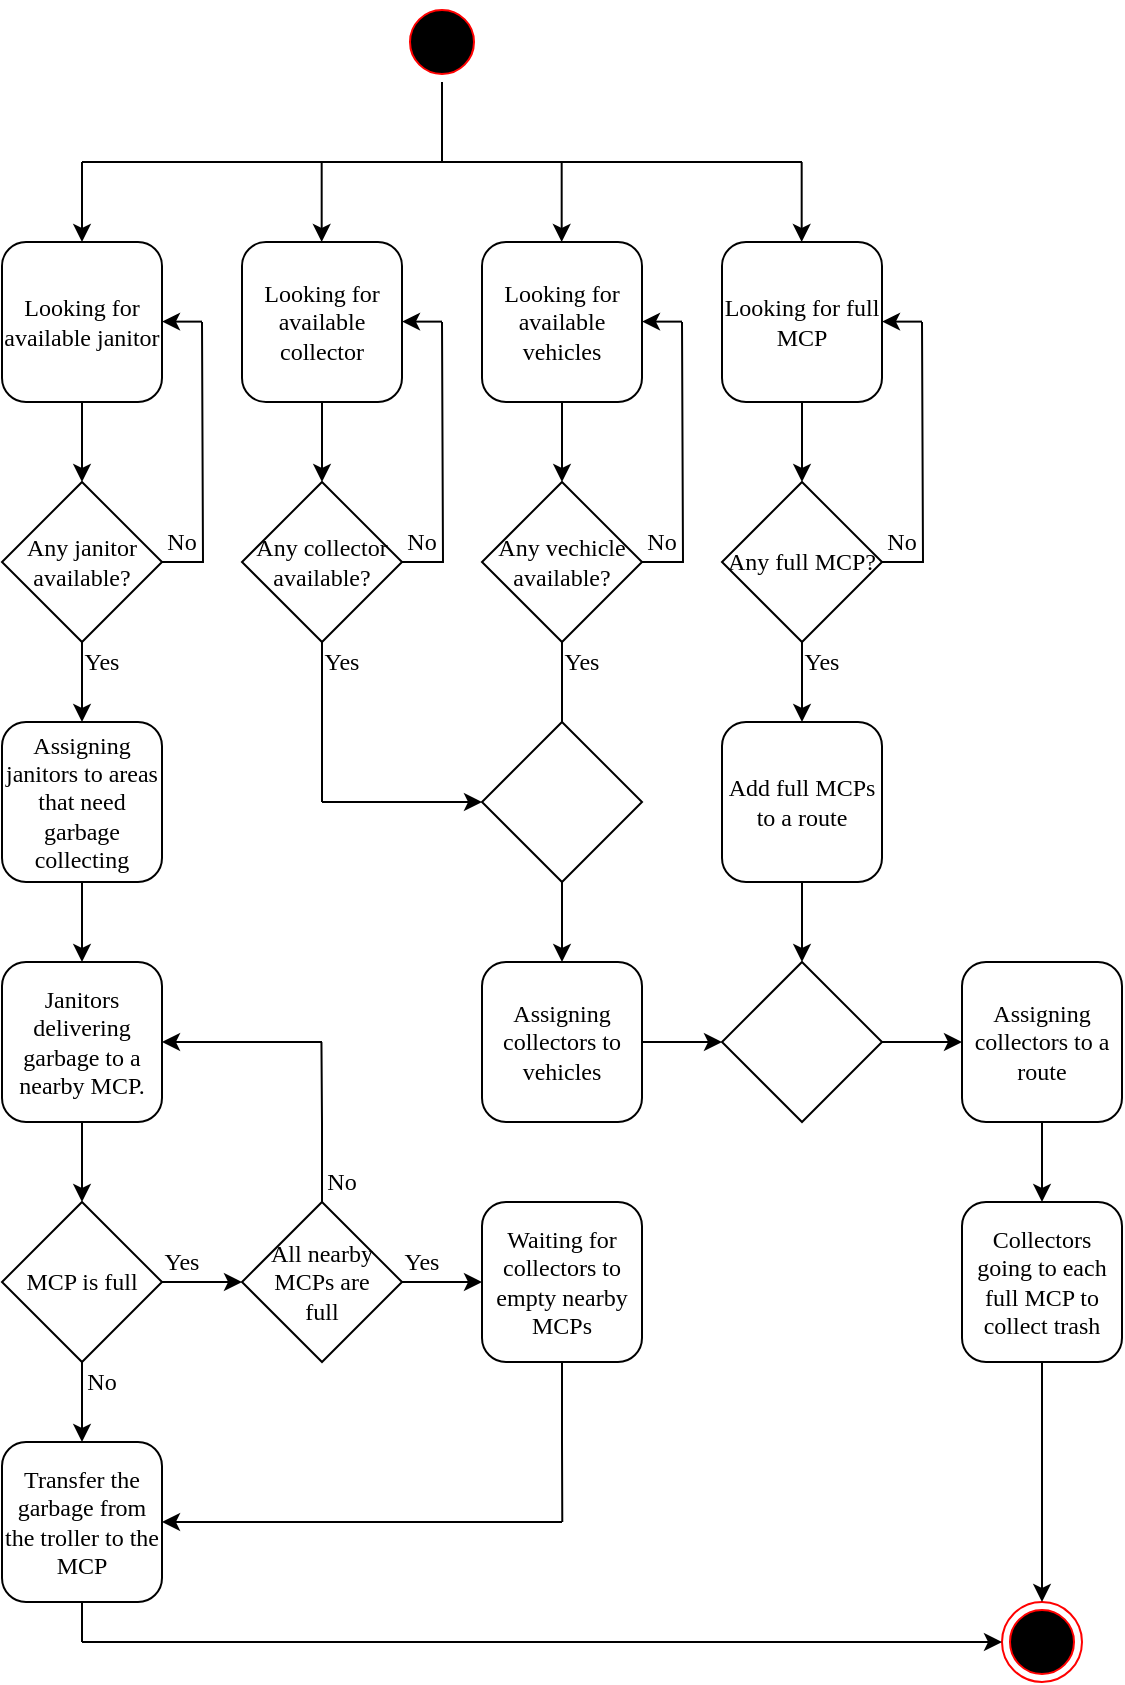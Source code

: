 <mxfile version="20.3.2" type="google"><diagram id="kgpKYQtTHZ0yAKxKKP6v" name="Page-1"><mxGraphModel grid="1" page="1" gridSize="10" guides="1" tooltips="1" connect="1" arrows="1" fold="1" pageScale="1" pageWidth="850" pageHeight="1100" math="0" shadow="0"><root><mxCell id="0"/><mxCell id="1" parent="0"/><mxCell id="Q3tZbA9xrpMm9vOw23uM-93" style="edgeStyle=orthogonalEdgeStyle;rounded=0;orthogonalLoop=1;jettySize=auto;html=1;exitX=0.5;exitY=1;exitDx=0;exitDy=0;fontFamily=Times New Roman;fontSize=12;endArrow=none;endFill=0;" edge="1" parent="1" source="Q3tZbA9xrpMm9vOw23uM-4"><mxGeometry relative="1" as="geometry"><mxPoint x="260" y="120" as="targetPoint"/></mxGeometry></mxCell><mxCell id="Q3tZbA9xrpMm9vOw23uM-4" value="" style="ellipse;html=1;shape=startState;fillColor=#000000;strokeColor=#ff0000;" vertex="1" parent="1"><mxGeometry x="240" y="40" width="40" height="40" as="geometry"/></mxCell><mxCell id="Q3tZbA9xrpMm9vOw23uM-6" value="" style="ellipse;html=1;shape=endState;fillColor=#000000;strokeColor=#ff0000;" vertex="1" parent="1"><mxGeometry x="540" y="840" width="40" height="40" as="geometry"/></mxCell><mxCell id="Q3tZbA9xrpMm9vOw23uM-31" style="edgeStyle=orthogonalEdgeStyle;rounded=0;orthogonalLoop=1;jettySize=auto;html=1;exitX=0.5;exitY=1;exitDx=0;exitDy=0;entryX=0.5;entryY=0;entryDx=0;entryDy=0;fontFamily=Times New Roman;fontSize=12;endArrow=classic;endFill=1;" edge="1" parent="1" source="Q3tZbA9xrpMm9vOw23uM-16" target="Q3tZbA9xrpMm9vOw23uM-22"><mxGeometry relative="1" as="geometry"/></mxCell><mxCell id="Q3tZbA9xrpMm9vOw23uM-16" value="Looking for available janitor" style="rounded=1;whiteSpace=wrap;html=1;fontFamily=Times New Roman;fontSize=12;" vertex="1" parent="1"><mxGeometry x="40" y="160" width="80" height="80" as="geometry"/></mxCell><mxCell id="Q3tZbA9xrpMm9vOw23uM-32" style="edgeStyle=orthogonalEdgeStyle;rounded=0;orthogonalLoop=1;jettySize=auto;html=1;entryX=0.5;entryY=0;entryDx=0;entryDy=0;fontFamily=Times New Roman;fontSize=12;endArrow=classic;endFill=1;" edge="1" parent="1" source="Q3tZbA9xrpMm9vOw23uM-17" target="Q3tZbA9xrpMm9vOw23uM-23"><mxGeometry relative="1" as="geometry"/></mxCell><mxCell id="Q3tZbA9xrpMm9vOw23uM-17" value="Looking for available collector" style="rounded=1;whiteSpace=wrap;html=1;fontFamily=Times New Roman;fontSize=12;" vertex="1" parent="1"><mxGeometry x="160" y="160" width="80" height="80" as="geometry"/></mxCell><mxCell id="Q3tZbA9xrpMm9vOw23uM-33" style="edgeStyle=orthogonalEdgeStyle;rounded=0;orthogonalLoop=1;jettySize=auto;html=1;exitX=0.5;exitY=1;exitDx=0;exitDy=0;entryX=0.5;entryY=0;entryDx=0;entryDy=0;fontFamily=Times New Roman;fontSize=12;endArrow=classic;endFill=1;" edge="1" parent="1" source="Q3tZbA9xrpMm9vOw23uM-18" target="Q3tZbA9xrpMm9vOw23uM-24"><mxGeometry relative="1" as="geometry"/></mxCell><mxCell id="Q3tZbA9xrpMm9vOw23uM-18" value="Looking for available vehicles" style="rounded=1;whiteSpace=wrap;html=1;fontFamily=Times New Roman;fontSize=12;" vertex="1" parent="1"><mxGeometry x="280" y="160" width="80" height="80" as="geometry"/></mxCell><mxCell id="Q3tZbA9xrpMm9vOw23uM-19" value="" style="endArrow=classic;html=1;rounded=0;fontFamily=Times New Roman;fontSize=12;entryX=0.5;entryY=0;entryDx=0;entryDy=0;" edge="1" parent="1" target="Q3tZbA9xrpMm9vOw23uM-16"><mxGeometry width="50" height="50" relative="1" as="geometry"><mxPoint x="80" y="120" as="sourcePoint"/><mxPoint x="200" y="120" as="targetPoint"/></mxGeometry></mxCell><mxCell id="Q3tZbA9xrpMm9vOw23uM-20" value="" style="endArrow=classic;html=1;rounded=0;fontFamily=Times New Roman;fontSize=12;entryX=0.5;entryY=0;entryDx=0;entryDy=0;" edge="1" parent="1"><mxGeometry width="50" height="50" relative="1" as="geometry"><mxPoint x="199.84" y="120" as="sourcePoint"/><mxPoint x="199.84" y="160.0" as="targetPoint"/></mxGeometry></mxCell><mxCell id="Q3tZbA9xrpMm9vOw23uM-21" value="" style="endArrow=classic;html=1;rounded=0;fontFamily=Times New Roman;fontSize=12;entryX=0.5;entryY=0;entryDx=0;entryDy=0;" edge="1" parent="1"><mxGeometry width="50" height="50" relative="1" as="geometry"><mxPoint x="319.84" y="120" as="sourcePoint"/><mxPoint x="319.84" y="160.0" as="targetPoint"/></mxGeometry></mxCell><mxCell id="Q3tZbA9xrpMm9vOw23uM-25" style="edgeStyle=orthogonalEdgeStyle;rounded=0;orthogonalLoop=1;jettySize=auto;html=1;exitX=1;exitY=0.5;exitDx=0;exitDy=0;fontFamily=Times New Roman;fontSize=12;endArrow=none;endFill=0;" edge="1" parent="1" source="Q3tZbA9xrpMm9vOw23uM-22"><mxGeometry relative="1" as="geometry"><mxPoint x="140" y="200" as="targetPoint"/></mxGeometry></mxCell><mxCell id="Q3tZbA9xrpMm9vOw23uM-47" style="edgeStyle=orthogonalEdgeStyle;rounded=0;orthogonalLoop=1;jettySize=auto;html=1;exitX=0.5;exitY=1;exitDx=0;exitDy=0;entryX=0.5;entryY=0;entryDx=0;entryDy=0;fontFamily=Times New Roman;fontSize=12;endArrow=classic;endFill=1;" edge="1" parent="1" source="Q3tZbA9xrpMm9vOw23uM-22" target="Q3tZbA9xrpMm9vOw23uM-46"><mxGeometry relative="1" as="geometry"/></mxCell><mxCell id="Q3tZbA9xrpMm9vOw23uM-22" value="Any janitor &lt;br&gt;available?" style="rhombus;whiteSpace=wrap;html=1;fontFamily=Times New Roman;fontSize=12;" vertex="1" parent="1"><mxGeometry x="40" y="280" width="80" height="80" as="geometry"/></mxCell><mxCell id="Q3tZbA9xrpMm9vOw23uM-26" style="edgeStyle=orthogonalEdgeStyle;rounded=0;orthogonalLoop=1;jettySize=auto;html=1;exitX=1;exitY=0.5;exitDx=0;exitDy=0;fontFamily=Times New Roman;fontSize=12;endArrow=none;endFill=0;" edge="1" parent="1" source="Q3tZbA9xrpMm9vOw23uM-23"><mxGeometry relative="1" as="geometry"><mxPoint x="260" y="200" as="targetPoint"/></mxGeometry></mxCell><mxCell id="Q3tZbA9xrpMm9vOw23uM-99" style="edgeStyle=orthogonalEdgeStyle;rounded=0;orthogonalLoop=1;jettySize=auto;html=1;exitX=0.5;exitY=1;exitDx=0;exitDy=0;fontFamily=Times New Roman;fontSize=12;endArrow=none;endFill=0;" edge="1" parent="1" source="Q3tZbA9xrpMm9vOw23uM-23"><mxGeometry relative="1" as="geometry"><mxPoint x="200" y="440" as="targetPoint"/></mxGeometry></mxCell><mxCell id="Q3tZbA9xrpMm9vOw23uM-23" value="Any collector available?" style="rhombus;whiteSpace=wrap;html=1;fontFamily=Times New Roman;fontSize=12;" vertex="1" parent="1"><mxGeometry x="160" y="280" width="80" height="80" as="geometry"/></mxCell><mxCell id="Q3tZbA9xrpMm9vOw23uM-27" style="edgeStyle=orthogonalEdgeStyle;rounded=0;orthogonalLoop=1;jettySize=auto;html=1;exitX=1;exitY=0.5;exitDx=0;exitDy=0;fontFamily=Times New Roman;fontSize=12;endArrow=none;endFill=0;" edge="1" parent="1" source="Q3tZbA9xrpMm9vOw23uM-24"><mxGeometry relative="1" as="geometry"><mxPoint x="380" y="200" as="targetPoint"/></mxGeometry></mxCell><mxCell id="Q3tZbA9xrpMm9vOw23uM-40" style="edgeStyle=orthogonalEdgeStyle;rounded=0;orthogonalLoop=1;jettySize=auto;html=1;exitX=0.5;exitY=1;exitDx=0;exitDy=0;fontFamily=Times New Roman;fontSize=12;endArrow=none;endFill=0;" edge="1" parent="1" source="Q3tZbA9xrpMm9vOw23uM-24"><mxGeometry relative="1" as="geometry"><mxPoint x="320.222" y="440" as="targetPoint"/></mxGeometry></mxCell><mxCell id="Q3tZbA9xrpMm9vOw23uM-24" value="Any vechicle &lt;br&gt;available?" style="rhombus;whiteSpace=wrap;html=1;fontFamily=Times New Roman;fontSize=12;" vertex="1" parent="1"><mxGeometry x="280" y="280" width="80" height="80" as="geometry"/></mxCell><mxCell id="Q3tZbA9xrpMm9vOw23uM-28" value="" style="endArrow=classic;html=1;rounded=0;fontFamily=Times New Roman;fontSize=12;" edge="1" parent="1"><mxGeometry width="50" height="50" relative="1" as="geometry"><mxPoint x="140" y="199.81" as="sourcePoint"/><mxPoint x="120" y="199.81" as="targetPoint"/></mxGeometry></mxCell><mxCell id="Q3tZbA9xrpMm9vOw23uM-29" value="" style="endArrow=classic;html=1;rounded=0;fontFamily=Times New Roman;fontSize=12;" edge="1" parent="1"><mxGeometry width="50" height="50" relative="1" as="geometry"><mxPoint x="260" y="199.81" as="sourcePoint"/><mxPoint x="240" y="199.81" as="targetPoint"/></mxGeometry></mxCell><mxCell id="Q3tZbA9xrpMm9vOw23uM-30" value="" style="endArrow=classic;html=1;rounded=0;fontFamily=Times New Roman;fontSize=12;" edge="1" parent="1"><mxGeometry width="50" height="50" relative="1" as="geometry"><mxPoint x="380" y="199.81" as="sourcePoint"/><mxPoint x="360" y="199.81" as="targetPoint"/></mxGeometry></mxCell><mxCell id="Q3tZbA9xrpMm9vOw23uM-34" value="No" style="text;html=1;strokeColor=none;fillColor=none;align=center;verticalAlign=middle;whiteSpace=wrap;rounded=0;fontFamily=Times New Roman;fontSize=12;" vertex="1" parent="1"><mxGeometry x="120" y="300" width="20" height="20" as="geometry"/></mxCell><mxCell id="Q3tZbA9xrpMm9vOw23uM-36" value="No" style="text;html=1;strokeColor=none;fillColor=none;align=center;verticalAlign=middle;whiteSpace=wrap;rounded=0;fontFamily=Times New Roman;fontSize=12;" vertex="1" parent="1"><mxGeometry x="240" y="300" width="20" height="20" as="geometry"/></mxCell><mxCell id="Q3tZbA9xrpMm9vOw23uM-37" value="No" style="text;html=1;strokeColor=none;fillColor=none;align=center;verticalAlign=middle;whiteSpace=wrap;rounded=0;fontFamily=Times New Roman;fontSize=12;" vertex="1" parent="1"><mxGeometry x="360" y="300" width="20" height="20" as="geometry"/></mxCell><mxCell id="Q3tZbA9xrpMm9vOw23uM-43" style="edgeStyle=orthogonalEdgeStyle;rounded=0;orthogonalLoop=1;jettySize=auto;html=1;exitX=0.5;exitY=1;exitDx=0;exitDy=0;entryX=0.5;entryY=0;entryDx=0;entryDy=0;fontFamily=Times New Roman;fontSize=12;endArrow=classic;endFill=1;" edge="1" parent="1" source="Q3tZbA9xrpMm9vOw23uM-38" target="Q3tZbA9xrpMm9vOw23uM-42"><mxGeometry relative="1" as="geometry"/></mxCell><mxCell id="Q3tZbA9xrpMm9vOw23uM-38" value="" style="rhombus;whiteSpace=wrap;html=1;fontFamily=Times New Roman;fontSize=12;" vertex="1" parent="1"><mxGeometry x="280" y="400" width="80" height="80" as="geometry"/></mxCell><mxCell id="Q3tZbA9xrpMm9vOw23uM-87" style="edgeStyle=orthogonalEdgeStyle;rounded=0;orthogonalLoop=1;jettySize=auto;html=1;exitX=1;exitY=0.5;exitDx=0;exitDy=0;entryX=0;entryY=0.5;entryDx=0;entryDy=0;fontFamily=Times New Roman;fontSize=12;endArrow=classic;endFill=1;" edge="1" parent="1" source="Q3tZbA9xrpMm9vOw23uM-42" target="Q3tZbA9xrpMm9vOw23uM-86"><mxGeometry relative="1" as="geometry"/></mxCell><mxCell id="Q3tZbA9xrpMm9vOw23uM-42" value="Assigning collectors to vehicles" style="rounded=1;whiteSpace=wrap;html=1;fontFamily=Times New Roman;fontSize=12;" vertex="1" parent="1"><mxGeometry x="280" y="520" width="80" height="80" as="geometry"/></mxCell><mxCell id="Q3tZbA9xrpMm9vOw23uM-44" value="Yes" style="text;html=1;strokeColor=none;fillColor=none;align=center;verticalAlign=middle;whiteSpace=wrap;rounded=0;fontFamily=Times New Roman;fontSize=12;" vertex="1" parent="1"><mxGeometry x="200" y="360" width="20" height="20" as="geometry"/></mxCell><mxCell id="Q3tZbA9xrpMm9vOw23uM-45" value="Yes" style="text;html=1;strokeColor=none;fillColor=none;align=center;verticalAlign=middle;whiteSpace=wrap;rounded=0;fontFamily=Times New Roman;fontSize=12;" vertex="1" parent="1"><mxGeometry x="320" y="360" width="20" height="20" as="geometry"/></mxCell><mxCell id="Q3tZbA9xrpMm9vOw23uM-57" style="edgeStyle=orthogonalEdgeStyle;rounded=0;orthogonalLoop=1;jettySize=auto;html=1;fontFamily=Times New Roman;fontSize=12;endArrow=classic;endFill=1;" edge="1" parent="1" source="Q3tZbA9xrpMm9vOw23uM-46" target="Q3tZbA9xrpMm9vOw23uM-50"><mxGeometry relative="1" as="geometry"/></mxCell><mxCell id="Q3tZbA9xrpMm9vOw23uM-46" value="Assigning janitors to areas that need garbage collecting" style="rounded=1;whiteSpace=wrap;html=1;fontFamily=Times New Roman;fontSize=12;" vertex="1" parent="1"><mxGeometry x="40" y="400" width="80" height="80" as="geometry"/></mxCell><mxCell id="Q3tZbA9xrpMm9vOw23uM-48" value="Yes" style="text;html=1;strokeColor=none;fillColor=none;align=center;verticalAlign=middle;whiteSpace=wrap;rounded=0;fontFamily=Times New Roman;fontSize=12;" vertex="1" parent="1"><mxGeometry x="80" y="360" width="20" height="20" as="geometry"/></mxCell><mxCell id="Q3tZbA9xrpMm9vOw23uM-70" style="edgeStyle=orthogonalEdgeStyle;rounded=0;orthogonalLoop=1;jettySize=auto;html=1;exitX=0.5;exitY=1;exitDx=0;exitDy=0;fontFamily=Times New Roman;fontSize=12;endArrow=classic;endFill=1;" edge="1" parent="1" source="Q3tZbA9xrpMm9vOw23uM-50" target="Q3tZbA9xrpMm9vOw23uM-51"><mxGeometry relative="1" as="geometry"/></mxCell><mxCell id="Q3tZbA9xrpMm9vOw23uM-50" value="Janitors delivering garbage to a nearby MCP." style="rounded=1;whiteSpace=wrap;html=1;fontFamily=Times New Roman;fontSize=12;" vertex="1" parent="1"><mxGeometry x="40" y="520" width="80" height="80" as="geometry"/></mxCell><mxCell id="Q3tZbA9xrpMm9vOw23uM-69" style="edgeStyle=orthogonalEdgeStyle;rounded=0;orthogonalLoop=1;jettySize=auto;html=1;exitX=0.5;exitY=1;exitDx=0;exitDy=0;fontFamily=Times New Roman;fontSize=12;endArrow=classic;endFill=1;" edge="1" parent="1" source="Q3tZbA9xrpMm9vOw23uM-51" target="Q3tZbA9xrpMm9vOw23uM-52"><mxGeometry relative="1" as="geometry"/></mxCell><mxCell id="Q3tZbA9xrpMm9vOw23uM-96" style="edgeStyle=orthogonalEdgeStyle;rounded=0;orthogonalLoop=1;jettySize=auto;html=1;exitX=1;exitY=0.5;exitDx=0;exitDy=0;entryX=0;entryY=0.5;entryDx=0;entryDy=0;fontFamily=Times New Roman;fontSize=12;endArrow=classic;endFill=1;" edge="1" parent="1" source="Q3tZbA9xrpMm9vOw23uM-51" target="Q3tZbA9xrpMm9vOw23uM-94"><mxGeometry relative="1" as="geometry"/></mxCell><mxCell id="Q3tZbA9xrpMm9vOw23uM-51" value="MCP is full" style="rhombus;whiteSpace=wrap;html=1;fontFamily=Times New Roman;fontSize=12;" vertex="1" parent="1"><mxGeometry x="40" y="640" width="80" height="80" as="geometry"/></mxCell><mxCell id="Q3tZbA9xrpMm9vOw23uM-52" value="Transfer the garbage from the troller to the MCP" style="rounded=1;whiteSpace=wrap;html=1;fontFamily=Times New Roman;fontSize=12;" vertex="1" parent="1"><mxGeometry x="40" y="760" width="80" height="80" as="geometry"/></mxCell><mxCell id="Q3tZbA9xrpMm9vOw23uM-63" value="No" style="text;html=1;strokeColor=none;fillColor=none;align=center;verticalAlign=middle;whiteSpace=wrap;rounded=0;fontFamily=Times New Roman;fontSize=12;" vertex="1" parent="1"><mxGeometry x="80" y="720" width="20" height="20" as="geometry"/></mxCell><mxCell id="Q3tZbA9xrpMm9vOw23uM-73" style="edgeStyle=orthogonalEdgeStyle;rounded=0;orthogonalLoop=1;jettySize=auto;html=1;exitX=0.5;exitY=1;exitDx=0;exitDy=0;entryX=0.5;entryY=0;entryDx=0;entryDy=0;fontFamily=Times New Roman;fontSize=12;endArrow=classic;endFill=1;" edge="1" parent="1" source="Q3tZbA9xrpMm9vOw23uM-74" target="Q3tZbA9xrpMm9vOw23uM-78"><mxGeometry relative="1" as="geometry"/></mxCell><mxCell id="Q3tZbA9xrpMm9vOw23uM-74" value="Looking for full MCP&lt;br&gt;" style="rounded=1;whiteSpace=wrap;html=1;fontFamily=Times New Roman;fontSize=12;" vertex="1" parent="1"><mxGeometry x="400" y="160" width="80" height="80" as="geometry"/></mxCell><mxCell id="Q3tZbA9xrpMm9vOw23uM-75" value="" style="endArrow=classic;html=1;rounded=0;fontFamily=Times New Roman;fontSize=12;entryX=0.5;entryY=0;entryDx=0;entryDy=0;" edge="1" parent="1"><mxGeometry width="50" height="50" relative="1" as="geometry"><mxPoint x="439.84" y="120" as="sourcePoint"/><mxPoint x="439.84" y="160" as="targetPoint"/></mxGeometry></mxCell><mxCell id="Q3tZbA9xrpMm9vOw23uM-76" style="edgeStyle=orthogonalEdgeStyle;rounded=0;orthogonalLoop=1;jettySize=auto;html=1;exitX=1;exitY=0.5;exitDx=0;exitDy=0;fontFamily=Times New Roman;fontSize=12;endArrow=none;endFill=0;" edge="1" parent="1" source="Q3tZbA9xrpMm9vOw23uM-78"><mxGeometry relative="1" as="geometry"><mxPoint x="500" y="200" as="targetPoint"/></mxGeometry></mxCell><mxCell id="Q3tZbA9xrpMm9vOw23uM-84" style="edgeStyle=orthogonalEdgeStyle;rounded=0;orthogonalLoop=1;jettySize=auto;html=1;exitX=0.5;exitY=1;exitDx=0;exitDy=0;entryX=0.5;entryY=0;entryDx=0;entryDy=0;fontFamily=Times New Roman;fontSize=12;endArrow=classic;endFill=1;" edge="1" parent="1" source="Q3tZbA9xrpMm9vOw23uM-78" target="Q3tZbA9xrpMm9vOw23uM-82"><mxGeometry relative="1" as="geometry"/></mxCell><mxCell id="Q3tZbA9xrpMm9vOw23uM-78" value="Any full MCP?" style="rhombus;whiteSpace=wrap;html=1;fontFamily=Times New Roman;fontSize=12;" vertex="1" parent="1"><mxGeometry x="400" y="280" width="80" height="80" as="geometry"/></mxCell><mxCell id="Q3tZbA9xrpMm9vOw23uM-79" value="" style="endArrow=classic;html=1;rounded=0;fontFamily=Times New Roman;fontSize=12;" edge="1" parent="1"><mxGeometry width="50" height="50" relative="1" as="geometry"><mxPoint x="500" y="199.81" as="sourcePoint"/><mxPoint x="480" y="199.81" as="targetPoint"/></mxGeometry></mxCell><mxCell id="Q3tZbA9xrpMm9vOw23uM-80" value="No" style="text;html=1;strokeColor=none;fillColor=none;align=center;verticalAlign=middle;whiteSpace=wrap;rounded=0;fontFamily=Times New Roman;fontSize=12;" vertex="1" parent="1"><mxGeometry x="480" y="300" width="20" height="20" as="geometry"/></mxCell><mxCell id="Q3tZbA9xrpMm9vOw23uM-88" style="edgeStyle=orthogonalEdgeStyle;rounded=0;orthogonalLoop=1;jettySize=auto;html=1;exitX=0.5;exitY=1;exitDx=0;exitDy=0;fontFamily=Times New Roman;fontSize=12;endArrow=classic;endFill=1;" edge="1" parent="1" source="Q3tZbA9xrpMm9vOw23uM-82" target="Q3tZbA9xrpMm9vOw23uM-86"><mxGeometry relative="1" as="geometry"/></mxCell><mxCell id="Q3tZbA9xrpMm9vOw23uM-82" value="Add full MCPs to a route" style="rounded=1;whiteSpace=wrap;html=1;fontFamily=Times New Roman;fontSize=12;" vertex="1" parent="1"><mxGeometry x="400" y="400" width="80" height="80" as="geometry"/></mxCell><mxCell id="Q3tZbA9xrpMm9vOw23uM-85" value="Yes" style="text;html=1;strokeColor=none;fillColor=none;align=center;verticalAlign=middle;whiteSpace=wrap;rounded=0;fontFamily=Times New Roman;fontSize=12;" vertex="1" parent="1"><mxGeometry x="440" y="360" width="20" height="20" as="geometry"/></mxCell><mxCell id="Q3tZbA9xrpMm9vOw23uM-109" style="edgeStyle=orthogonalEdgeStyle;rounded=0;orthogonalLoop=1;jettySize=auto;html=1;exitX=1;exitY=0.5;exitDx=0;exitDy=0;entryX=0;entryY=0.5;entryDx=0;entryDy=0;fontFamily=Times New Roman;fontSize=12;endArrow=classic;endFill=1;" edge="1" parent="1" source="Q3tZbA9xrpMm9vOw23uM-86" target="Q3tZbA9xrpMm9vOw23uM-89"><mxGeometry relative="1" as="geometry"/></mxCell><mxCell id="Q3tZbA9xrpMm9vOw23uM-86" value="" style="rhombus;whiteSpace=wrap;html=1;fontFamily=Times New Roman;fontSize=12;" vertex="1" parent="1"><mxGeometry x="400" y="520" width="80" height="80" as="geometry"/></mxCell><mxCell id="Q3tZbA9xrpMm9vOw23uM-110" style="edgeStyle=orthogonalEdgeStyle;rounded=0;orthogonalLoop=1;jettySize=auto;html=1;exitX=0.5;exitY=1;exitDx=0;exitDy=0;entryX=0.5;entryY=0;entryDx=0;entryDy=0;fontFamily=Times New Roman;fontSize=12;endArrow=classic;endFill=1;" edge="1" parent="1" source="Q3tZbA9xrpMm9vOw23uM-89" target="Q3tZbA9xrpMm9vOw23uM-91"><mxGeometry relative="1" as="geometry"/></mxCell><mxCell id="Q3tZbA9xrpMm9vOw23uM-89" value="Assigning collectors to a route" style="rounded=1;whiteSpace=wrap;html=1;fontFamily=Times New Roman;fontSize=12;" vertex="1" parent="1"><mxGeometry x="520" y="520" width="80" height="80" as="geometry"/></mxCell><mxCell id="Q3tZbA9xrpMm9vOw23uM-111" style="edgeStyle=orthogonalEdgeStyle;rounded=0;orthogonalLoop=1;jettySize=auto;html=1;exitX=0.5;exitY=1;exitDx=0;exitDy=0;entryX=0.5;entryY=0;entryDx=0;entryDy=0;fontFamily=Times New Roman;fontSize=12;endArrow=classic;endFill=1;" edge="1" parent="1" source="Q3tZbA9xrpMm9vOw23uM-91" target="Q3tZbA9xrpMm9vOw23uM-6"><mxGeometry relative="1" as="geometry"/></mxCell><mxCell id="Q3tZbA9xrpMm9vOw23uM-91" value="Collectors going to each full MCP to collect trash" style="rounded=1;whiteSpace=wrap;html=1;fontFamily=Times New Roman;fontSize=12;" vertex="1" parent="1"><mxGeometry x="520" y="640" width="80" height="80" as="geometry"/></mxCell><mxCell id="Q3tZbA9xrpMm9vOw23uM-92" value="" style="endArrow=none;html=1;rounded=0;fontFamily=Times New Roman;fontSize=12;" edge="1" parent="1"><mxGeometry width="50" height="50" relative="1" as="geometry"><mxPoint x="80" y="120" as="sourcePoint"/><mxPoint x="440" y="120" as="targetPoint"/></mxGeometry></mxCell><mxCell id="Q3tZbA9xrpMm9vOw23uM-101" style="edgeStyle=orthogonalEdgeStyle;rounded=0;orthogonalLoop=1;jettySize=auto;html=1;exitX=0.5;exitY=0;exitDx=0;exitDy=0;fontFamily=Times New Roman;fontSize=12;endArrow=none;endFill=0;" edge="1" parent="1" source="Q3tZbA9xrpMm9vOw23uM-94"><mxGeometry relative="1" as="geometry"><mxPoint x="199.724" y="560" as="targetPoint"/></mxGeometry></mxCell><mxCell id="Q3tZbA9xrpMm9vOw23uM-104" style="edgeStyle=orthogonalEdgeStyle;rounded=0;orthogonalLoop=1;jettySize=auto;html=1;exitX=1;exitY=0.5;exitDx=0;exitDy=0;entryX=0;entryY=0.5;entryDx=0;entryDy=0;fontFamily=Times New Roman;fontSize=12;endArrow=classic;endFill=1;" edge="1" parent="1" source="Q3tZbA9xrpMm9vOw23uM-94" target="Q3tZbA9xrpMm9vOw23uM-103"><mxGeometry relative="1" as="geometry"/></mxCell><mxCell id="Q3tZbA9xrpMm9vOw23uM-94" value="All nearby MCPs are &lt;br&gt;full" style="rhombus;whiteSpace=wrap;html=1;fontFamily=Times New Roman;fontSize=12;" vertex="1" parent="1"><mxGeometry x="160" y="640" width="80" height="80" as="geometry"/></mxCell><mxCell id="Q3tZbA9xrpMm9vOw23uM-98" value="" style="endArrow=classic;html=1;rounded=0;fontFamily=Times New Roman;fontSize=12;entryX=1;entryY=0.5;entryDx=0;entryDy=0;" edge="1" parent="1" target="Q3tZbA9xrpMm9vOw23uM-50"><mxGeometry width="50" height="50" relative="1" as="geometry"><mxPoint x="200" y="560" as="sourcePoint"/><mxPoint x="350" y="620" as="targetPoint"/></mxGeometry></mxCell><mxCell id="Q3tZbA9xrpMm9vOw23uM-100" value="" style="endArrow=classic;html=1;rounded=0;fontFamily=Times New Roman;fontSize=12;" edge="1" parent="1"><mxGeometry width="50" height="50" relative="1" as="geometry"><mxPoint x="200" y="440" as="sourcePoint"/><mxPoint x="280" y="440" as="targetPoint"/></mxGeometry></mxCell><mxCell id="Q3tZbA9xrpMm9vOw23uM-102" value="No" style="text;html=1;strokeColor=none;fillColor=none;align=center;verticalAlign=middle;whiteSpace=wrap;rounded=0;fontFamily=Times New Roman;fontSize=12;" vertex="1" parent="1"><mxGeometry x="200" y="620" width="20" height="20" as="geometry"/></mxCell><mxCell id="Q3tZbA9xrpMm9vOw23uM-107" style="edgeStyle=orthogonalEdgeStyle;rounded=0;orthogonalLoop=1;jettySize=auto;html=1;exitX=0.5;exitY=1;exitDx=0;exitDy=0;fontFamily=Times New Roman;fontSize=12;endArrow=none;endFill=0;" edge="1" parent="1" source="Q3tZbA9xrpMm9vOw23uM-103"><mxGeometry relative="1" as="geometry"><mxPoint x="320.143" y="800" as="targetPoint"/></mxGeometry></mxCell><mxCell id="Q3tZbA9xrpMm9vOw23uM-103" value="Waiting for collectors to empty nearby MCPs" style="rounded=1;whiteSpace=wrap;html=1;fontFamily=Times New Roman;fontSize=12;" vertex="1" parent="1"><mxGeometry x="280" y="640" width="80" height="80" as="geometry"/></mxCell><mxCell id="Q3tZbA9xrpMm9vOw23uM-105" value="Yes" style="text;html=1;strokeColor=none;fillColor=none;align=center;verticalAlign=middle;whiteSpace=wrap;rounded=0;fontFamily=Times New Roman;fontSize=12;" vertex="1" parent="1"><mxGeometry x="120" y="660" width="20" height="20" as="geometry"/></mxCell><mxCell id="Q3tZbA9xrpMm9vOw23uM-106" value="Yes" style="text;html=1;strokeColor=none;fillColor=none;align=center;verticalAlign=middle;whiteSpace=wrap;rounded=0;fontFamily=Times New Roman;fontSize=12;" vertex="1" parent="1"><mxGeometry x="240" y="660" width="20" height="20" as="geometry"/></mxCell><mxCell id="Q3tZbA9xrpMm9vOw23uM-108" value="" style="endArrow=classic;html=1;rounded=0;fontFamily=Times New Roman;fontSize=12;entryX=1;entryY=0.5;entryDx=0;entryDy=0;" edge="1" parent="1" target="Q3tZbA9xrpMm9vOw23uM-52"><mxGeometry width="50" height="50" relative="1" as="geometry"><mxPoint x="320" y="800" as="sourcePoint"/><mxPoint x="350" y="700" as="targetPoint"/></mxGeometry></mxCell><mxCell id="Q3tZbA9xrpMm9vOw23uM-114" value="" style="endArrow=classic;html=1;rounded=0;fontFamily=Times New Roman;fontSize=12;entryX=0;entryY=0.5;entryDx=0;entryDy=0;" edge="1" parent="1" target="Q3tZbA9xrpMm9vOw23uM-6"><mxGeometry width="50" height="50" relative="1" as="geometry"><mxPoint x="80" y="860" as="sourcePoint"/><mxPoint x="330" y="800" as="targetPoint"/></mxGeometry></mxCell><mxCell id="Q3tZbA9xrpMm9vOw23uM-115" value="" style="endArrow=none;html=1;rounded=0;fontFamily=Times New Roman;fontSize=12;exitX=0.5;exitY=1;exitDx=0;exitDy=0;" edge="1" parent="1" source="Q3tZbA9xrpMm9vOw23uM-52"><mxGeometry width="50" height="50" relative="1" as="geometry"><mxPoint x="280" y="850" as="sourcePoint"/><mxPoint x="80" y="860" as="targetPoint"/></mxGeometry></mxCell></root></mxGraphModel></diagram></mxfile>